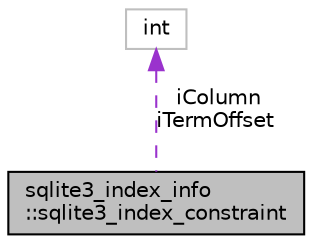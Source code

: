 digraph "sqlite3_index_info::sqlite3_index_constraint"
{
 // LATEX_PDF_SIZE
  edge [fontname="Helvetica",fontsize="10",labelfontname="Helvetica",labelfontsize="10"];
  node [fontname="Helvetica",fontsize="10",shape=record];
  Node1 [label="sqlite3_index_info\l::sqlite3_index_constraint",height=0.2,width=0.4,color="black", fillcolor="grey75", style="filled", fontcolor="black",tooltip=" "];
  Node2 -> Node1 [dir="back",color="darkorchid3",fontsize="10",style="dashed",label=" iColumn\niTermOffset" ];
  Node2 [label="int",height=0.2,width=0.4,color="grey75", fillcolor="white", style="filled",tooltip=" "];
}
